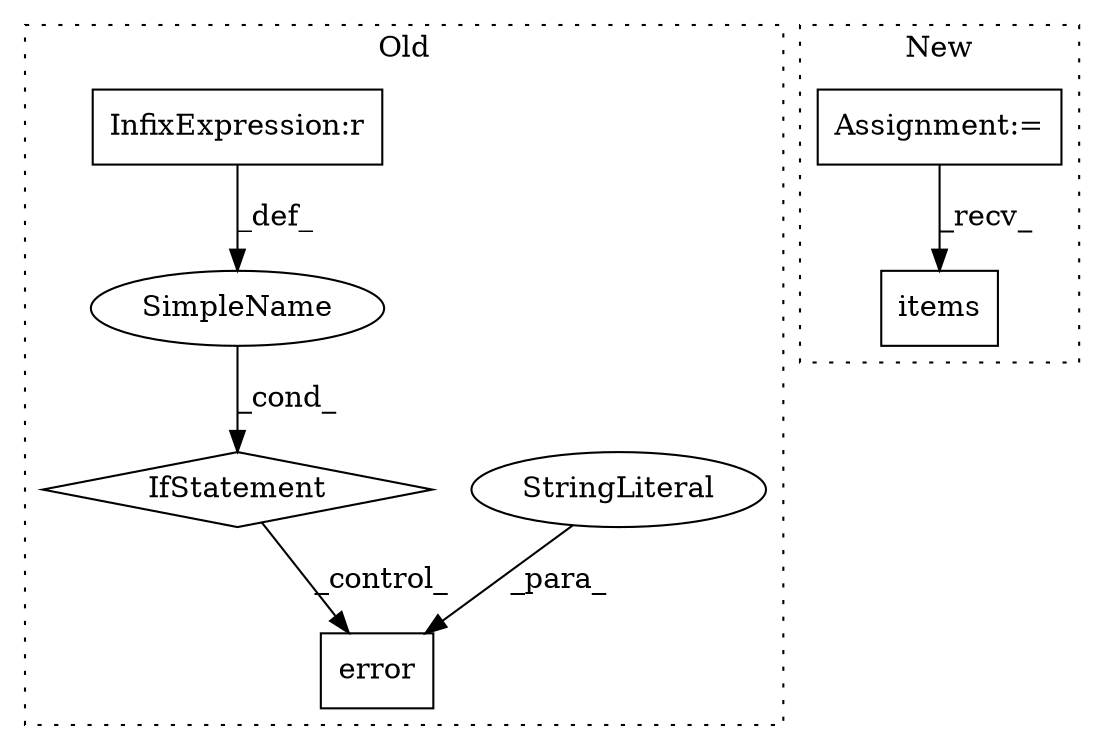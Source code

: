 digraph G {
subgraph cluster0 {
1 [label="error" a="32" s="2634,2708" l="6,1" shape="box"];
3 [label="IfStatement" a="25" s="2571,2616" l="4,2" shape="diamond"];
4 [label="SimpleName" a="42" s="" l="" shape="ellipse"];
5 [label="StringLiteral" a="45" s="2640" l="38" shape="ellipse"];
6 [label="InfixExpression:r" a="27" s="2583" l="4" shape="box"];
label = "Old";
style="dotted";
}
subgraph cluster1 {
2 [label="items" a="32" s="2909" l="7" shape="box"];
7 [label="Assignment:=" a="7" s="1950" l="17" shape="box"];
label = "New";
style="dotted";
}
3 -> 1 [label="_control_"];
4 -> 3 [label="_cond_"];
5 -> 1 [label="_para_"];
6 -> 4 [label="_def_"];
7 -> 2 [label="_recv_"];
}